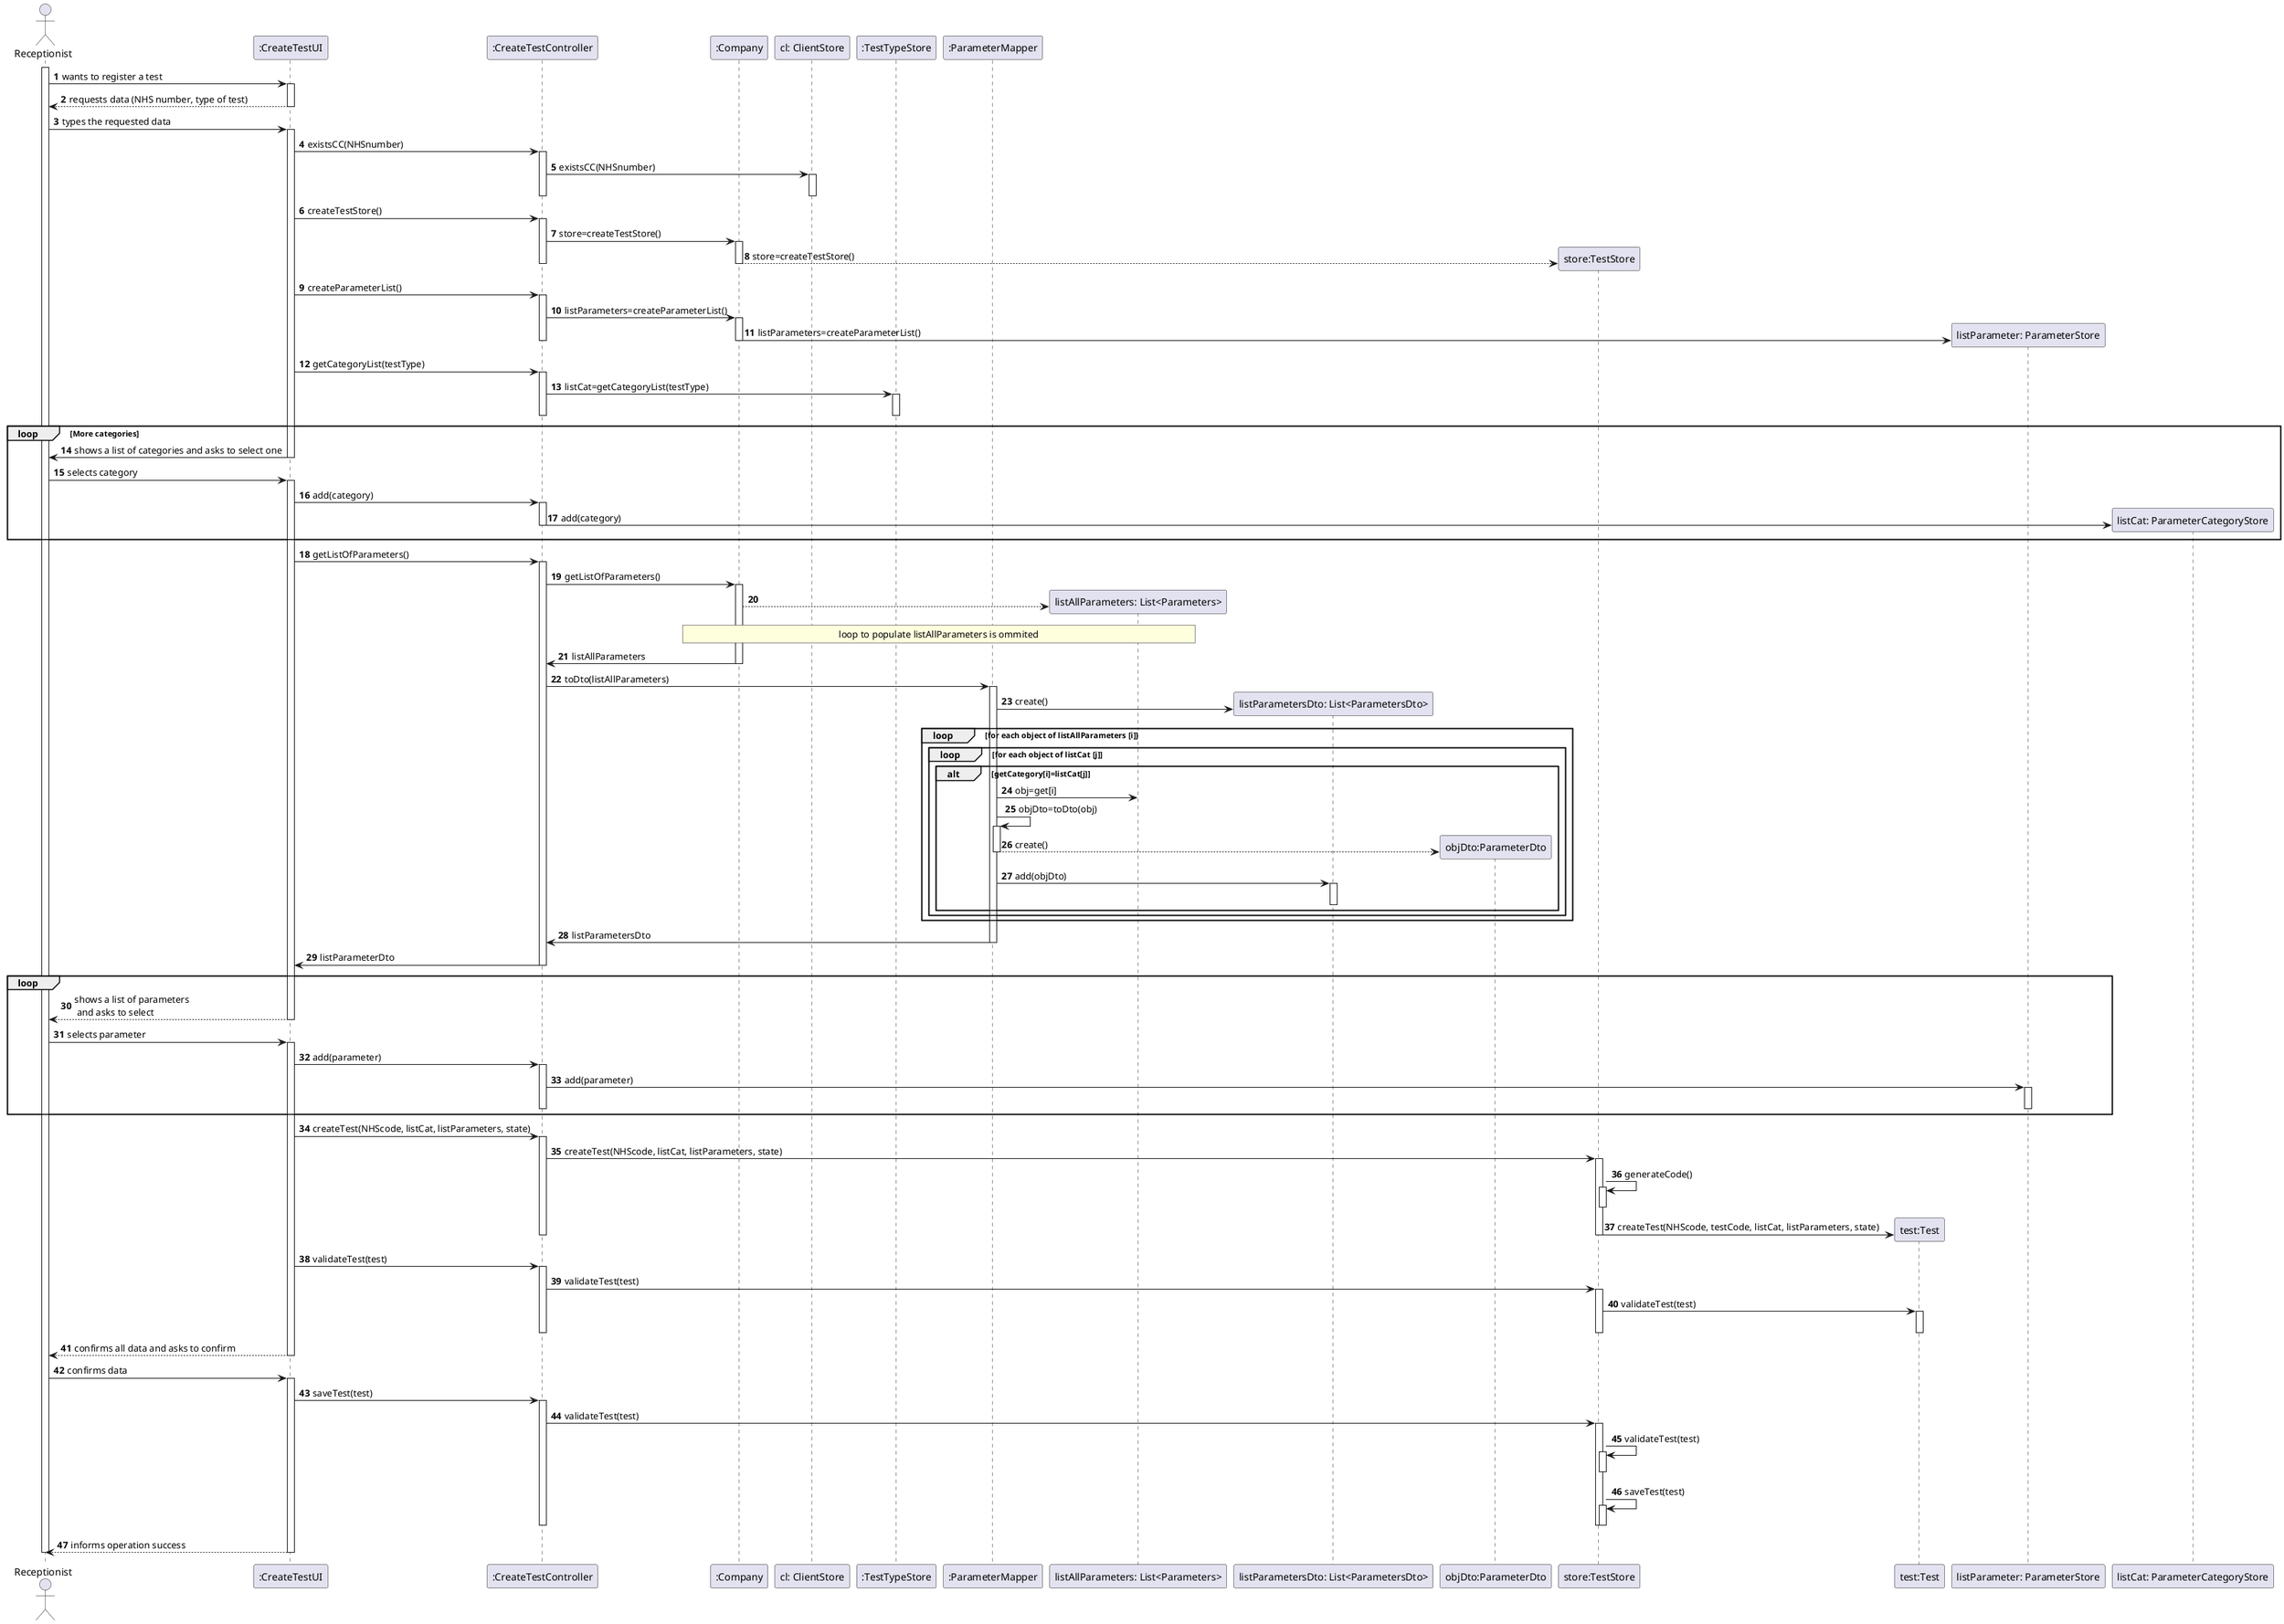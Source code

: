 @startuml
autonumber

actor Receptionist as R
participant ":CreateTestUI" as UI
participant ":CreateTestController" as CTRL
participant ":Company" as C
participant "cl: ClientStore" as CS
participant ":TestTypeStore" as TTS
participant ":ParameterMapper" as MAPPER
participant "listAllParameters: List<Parameters>" as AllP
participant "listParametersDto: List<ParametersDto>" as DTO
participant "objDto:ParameterDto" as OBJ
participant "store:TestStore" as STORE
participant "test:Test" as TEST
participant "listParameter: ParameterStore" as LPAR
participant "listCat: ParameterCategoryStore" as LCAT

activate R
R -> UI: wants to register a test
activate UI
UI --> R: requests data (NHS number, type of test)
deactivate UI
R -> UI: types the requested data
activate UI
UI -> CTRL: existsCC(NHSnumber)
activate CTRL
CTRL -> CS : existsCC(NHSnumber)
activate CS
deactivate CS
deactivate CTRL

UI->CTRL:createTestStore()
activate CTRL
CTRL->C: store=createTestStore()
activate C
C-->STORE**:store=createTestStore()
deactivate C
deactivate CTRL
UI->CTRL: createParameterList()
activate CTRL
CTRL-> C: listParameters=createParameterList()
activate C
C->LPAR**: listParameters=createParameterList()
deactivate C
deactivate CTRL
UI->CTRL: getCategoryList(testType)
activate CTRL
CTRL->TTS: listCat=getCategoryList(testType)
activate TTS
deactivate TTS
deactivate CTRL
loop More categories
UI->R: shows a list of categories and asks to select one
deactivate UI
R->UI: selects category
activate UI
UI->CTRL: add(category)
activate CTRL
CTRL-> LCAT**: add(category)
deactivate CTRL
end


UI-> CTRL: getListOfParameters()

activate CTRL
CTRL -> C: getListOfParameters()
activate C
C-->AllP**
rnote over C, AllP: loop to populate listAllParameters is ommited
C->CTRL: listAllParameters
deactivate C
CTRL->MAPPER: toDto(listAllParameters)
activate MAPPER
MAPPER->DTO**: create()

loop for each object of listAllParameters [i]
loop for each object of listCat [j]
alt getCategory[i]=listCat[j]
MAPPER->AllP: obj=get[i]
MAPPER->MAPPER:objDto=toDto(obj)
activate MAPPER
MAPPER-->OBJ**:create()
deactivate MAPPER
MAPPER->DTO:add(objDto)
activate DTO
deactivate DTO
end
end
end
MAPPER->CTRL: listParametersDto
deactivate MAPPER
CTRL->UI: listParameterDto
deactivate CTRL
loop
UI --> R: shows a list of parameters\n and asks to select
deactivate UI
R -> UI: selects parameter

activate UI
UI->CTRL: add(parameter)
activate CTRL
CTRL->LPAR: add(parameter)
activate LPAR
deactivate LPAR
deactivate CTRL
end
UI->CTRL: createTest(NHScode, listCat, listParameters, state)
activate CTRL
CTRL->STORE: createTest(NHScode, listCat, listParameters, state)
activate STORE
STORE->STORE: generateCode()
activate STORE
deactivate STORE
STORE->TEST**: createTest(NHScode, testCode, listCat, listParameters, state)

deactivate STORE

deactivate CTRL
UI->CTRL:validateTest(test)
activate CTRL
CTRL->STORE: validateTest(test)
activate STORE
STORE->TEST: validateTest(test)
activate TEST
deactivate TEST
deactivate STORE
deactivate CTRL
UI --> R: confirms all data and asks to confirm
deactivate UI
R -> UI: confirms data
activate UI
UI->CTRL: saveTest(test)
activate CTRL
CTRL->STORE: validateTest(test)
activate STORE
STORE->STORE: validateTest(test)
activate STORE
deactivate STORE
STORE->STORE: saveTest(test)
activate STORE
deactivate STORE
deactivate STORE
deactivate CTRL
UI --> R: informs operation success
deactivate UI
deactivate R
@enduml